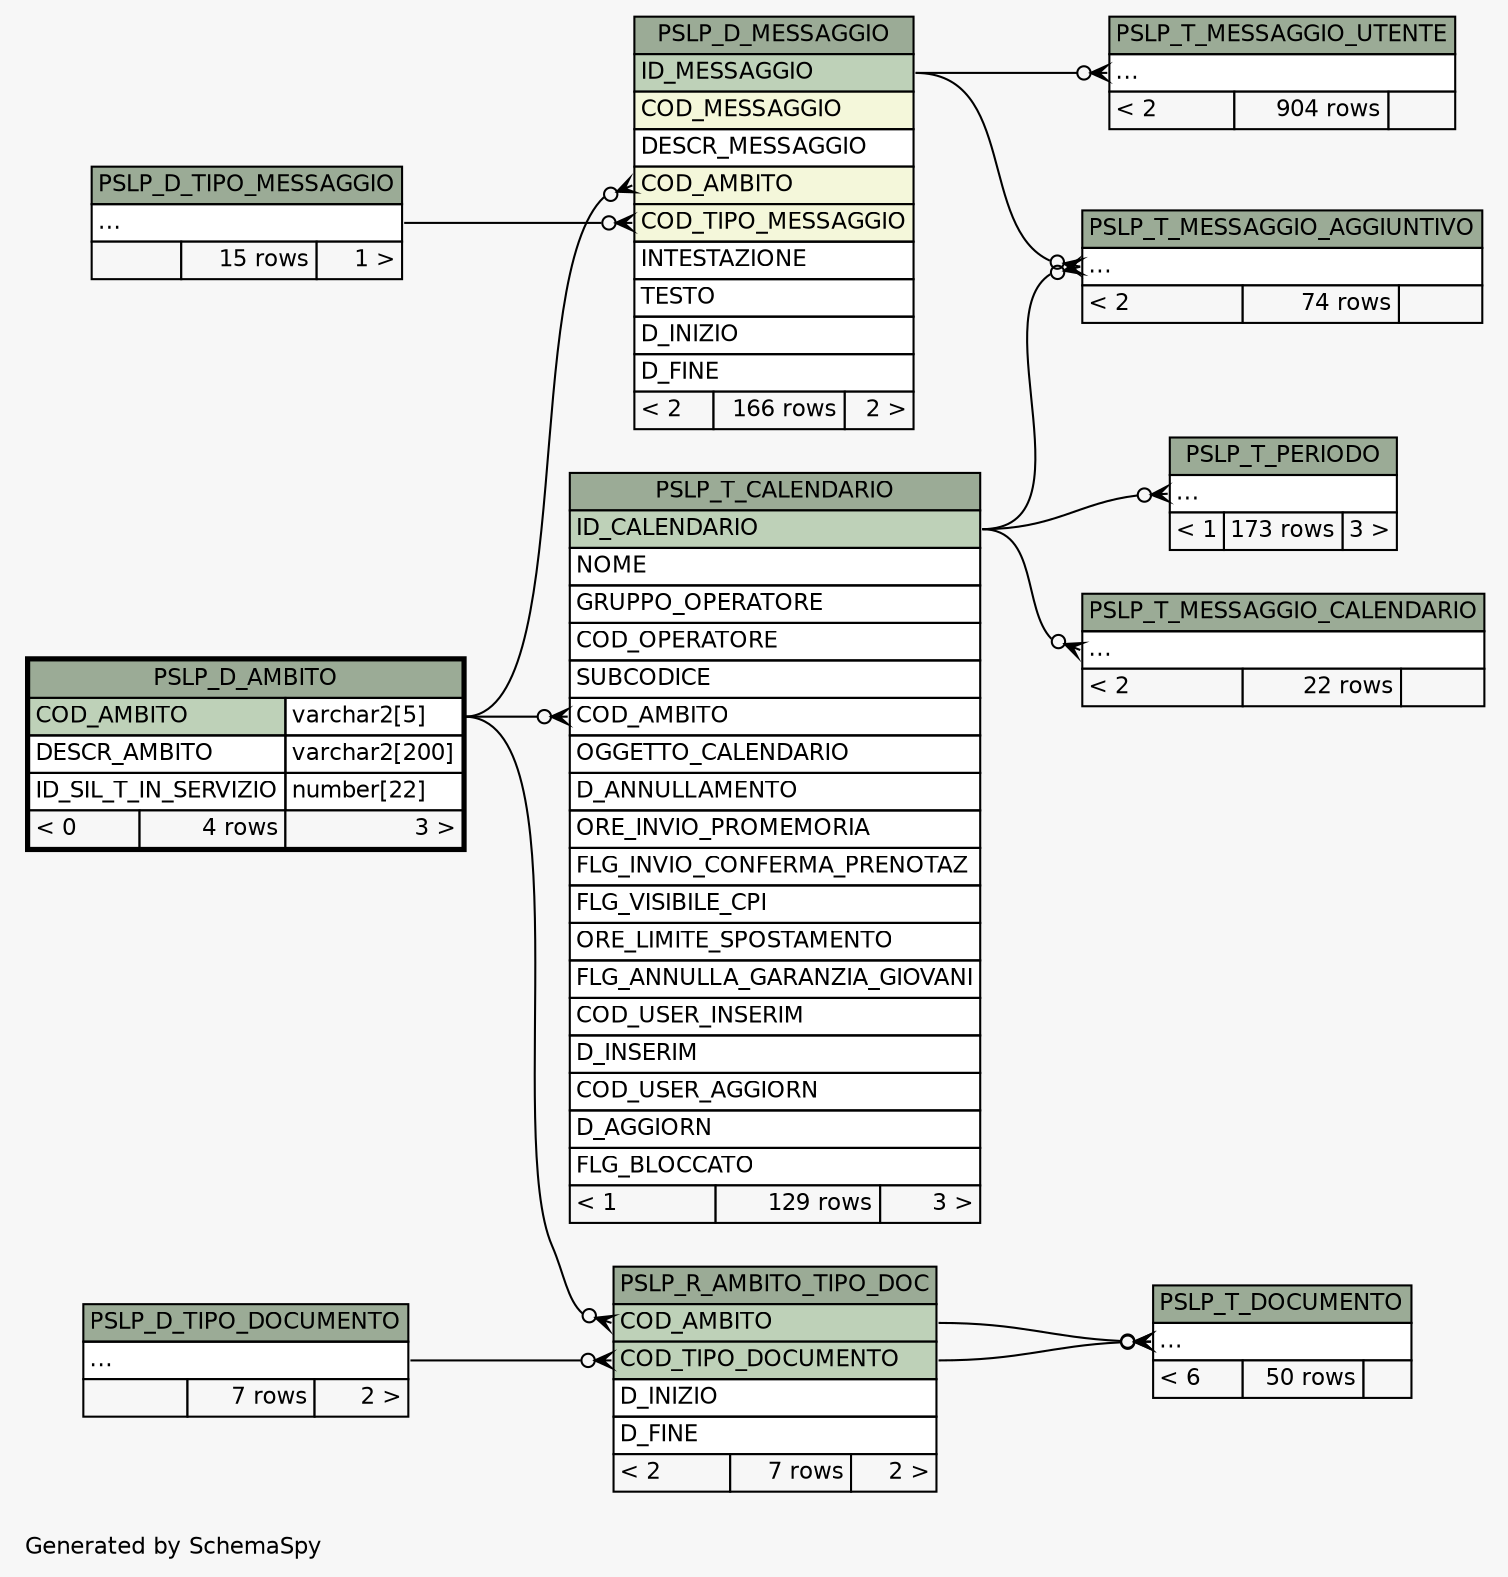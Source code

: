 // dot 2.38.0 on Windows 10 10.0
// SchemaSpy rev 590
digraph "twoDegreesRelationshipsDiagram" {
  graph [
    rankdir="RL"
    bgcolor="#f7f7f7"
    label="\nGenerated by SchemaSpy"
    labeljust="l"
    nodesep="0.18"
    ranksep="0.46"
    fontname="Helvetica"
    fontsize="11"
  ];
  node [
    fontname="Helvetica"
    fontsize="11"
    shape="plaintext"
  ];
  edge [
    arrowsize="0.8"
  ];
  "PSLP_D_MESSAGGIO":"COD_AMBITO":w -> "PSLP_D_AMBITO":"COD_AMBITO.type":e [arrowhead=none dir=back arrowtail=crowodot];
  "PSLP_D_MESSAGGIO":"COD_TIPO_MESSAGGIO":w -> "PSLP_D_TIPO_MESSAGGIO":"elipses":e [arrowhead=none dir=back arrowtail=crowodot];
  "PSLP_R_AMBITO_TIPO_DOC":"COD_AMBITO":w -> "PSLP_D_AMBITO":"COD_AMBITO.type":e [arrowhead=none dir=back arrowtail=crowodot];
  "PSLP_R_AMBITO_TIPO_DOC":"COD_TIPO_DOCUMENTO":w -> "PSLP_D_TIPO_DOCUMENTO":"elipses":e [arrowhead=none dir=back arrowtail=crowodot];
  "PSLP_T_CALENDARIO":"COD_AMBITO":w -> "PSLP_D_AMBITO":"COD_AMBITO.type":e [arrowhead=none dir=back arrowtail=crowodot];
  "PSLP_T_DOCUMENTO":"elipses":w -> "PSLP_R_AMBITO_TIPO_DOC":"COD_AMBITO":e [arrowhead=none dir=back arrowtail=crowodot];
  "PSLP_T_DOCUMENTO":"elipses":w -> "PSLP_R_AMBITO_TIPO_DOC":"COD_TIPO_DOCUMENTO":e [arrowhead=none dir=back arrowtail=crowodot];
  "PSLP_T_MESSAGGIO_AGGIUNTIVO":"elipses":w -> "PSLP_T_CALENDARIO":"ID_CALENDARIO":e [arrowhead=none dir=back arrowtail=crowodot];
  "PSLP_T_MESSAGGIO_AGGIUNTIVO":"elipses":w -> "PSLP_D_MESSAGGIO":"ID_MESSAGGIO":e [arrowhead=none dir=back arrowtail=crowodot];
  "PSLP_T_MESSAGGIO_CALENDARIO":"elipses":w -> "PSLP_T_CALENDARIO":"ID_CALENDARIO":e [arrowhead=none dir=back arrowtail=crowodot];
  "PSLP_T_MESSAGGIO_UTENTE":"elipses":w -> "PSLP_D_MESSAGGIO":"ID_MESSAGGIO":e [arrowhead=none dir=back arrowtail=crowodot];
  "PSLP_T_PERIODO":"elipses":w -> "PSLP_T_CALENDARIO":"ID_CALENDARIO":e [arrowhead=none dir=back arrowtail=crowodot];
  "PSLP_D_AMBITO" [
    label=<
    <TABLE BORDER="2" CELLBORDER="1" CELLSPACING="0" BGCOLOR="#ffffff">
      <TR><TD COLSPAN="3" BGCOLOR="#9bab96" ALIGN="CENTER">PSLP_D_AMBITO</TD></TR>
      <TR><TD PORT="COD_AMBITO" COLSPAN="2" BGCOLOR="#bed1b8" ALIGN="LEFT">COD_AMBITO</TD><TD PORT="COD_AMBITO.type" ALIGN="LEFT">varchar2[5]</TD></TR>
      <TR><TD PORT="DESCR_AMBITO" COLSPAN="2" ALIGN="LEFT">DESCR_AMBITO</TD><TD PORT="DESCR_AMBITO.type" ALIGN="LEFT">varchar2[200]</TD></TR>
      <TR><TD PORT="ID_SIL_T_IN_SERVIZIO" COLSPAN="2" ALIGN="LEFT">ID_SIL_T_IN_SERVIZIO</TD><TD PORT="ID_SIL_T_IN_SERVIZIO.type" ALIGN="LEFT">number[22]</TD></TR>
      <TR><TD ALIGN="LEFT" BGCOLOR="#f7f7f7">&lt; 0</TD><TD ALIGN="RIGHT" BGCOLOR="#f7f7f7">4 rows</TD><TD ALIGN="RIGHT" BGCOLOR="#f7f7f7">3 &gt;</TD></TR>
    </TABLE>>
    URL="PSLP_D_AMBITO.html"
    tooltip="PSLP_D_AMBITO"
  ];
  "PSLP_D_MESSAGGIO" [
    label=<
    <TABLE BORDER="0" CELLBORDER="1" CELLSPACING="0" BGCOLOR="#ffffff">
      <TR><TD COLSPAN="3" BGCOLOR="#9bab96" ALIGN="CENTER">PSLP_D_MESSAGGIO</TD></TR>
      <TR><TD PORT="ID_MESSAGGIO" COLSPAN="3" BGCOLOR="#bed1b8" ALIGN="LEFT">ID_MESSAGGIO</TD></TR>
      <TR><TD PORT="COD_MESSAGGIO" COLSPAN="3" BGCOLOR="#f4f7da" ALIGN="LEFT">COD_MESSAGGIO</TD></TR>
      <TR><TD PORT="DESCR_MESSAGGIO" COLSPAN="3" ALIGN="LEFT">DESCR_MESSAGGIO</TD></TR>
      <TR><TD PORT="COD_AMBITO" COLSPAN="3" BGCOLOR="#f4f7da" ALIGN="LEFT">COD_AMBITO</TD></TR>
      <TR><TD PORT="COD_TIPO_MESSAGGIO" COLSPAN="3" BGCOLOR="#f4f7da" ALIGN="LEFT">COD_TIPO_MESSAGGIO</TD></TR>
      <TR><TD PORT="INTESTAZIONE" COLSPAN="3" ALIGN="LEFT">INTESTAZIONE</TD></TR>
      <TR><TD PORT="TESTO" COLSPAN="3" ALIGN="LEFT">TESTO</TD></TR>
      <TR><TD PORT="D_INIZIO" COLSPAN="3" ALIGN="LEFT">D_INIZIO</TD></TR>
      <TR><TD PORT="D_FINE" COLSPAN="3" ALIGN="LEFT">D_FINE</TD></TR>
      <TR><TD ALIGN="LEFT" BGCOLOR="#f7f7f7">&lt; 2</TD><TD ALIGN="RIGHT" BGCOLOR="#f7f7f7">166 rows</TD><TD ALIGN="RIGHT" BGCOLOR="#f7f7f7">2 &gt;</TD></TR>
    </TABLE>>
    URL="PSLP_D_MESSAGGIO.html"
    tooltip="PSLP_D_MESSAGGIO"
  ];
  "PSLP_D_TIPO_DOCUMENTO" [
    label=<
    <TABLE BORDER="0" CELLBORDER="1" CELLSPACING="0" BGCOLOR="#ffffff">
      <TR><TD COLSPAN="3" BGCOLOR="#9bab96" ALIGN="CENTER">PSLP_D_TIPO_DOCUMENTO</TD></TR>
      <TR><TD PORT="elipses" COLSPAN="3" ALIGN="LEFT">...</TD></TR>
      <TR><TD ALIGN="LEFT" BGCOLOR="#f7f7f7">  </TD><TD ALIGN="RIGHT" BGCOLOR="#f7f7f7">7 rows</TD><TD ALIGN="RIGHT" BGCOLOR="#f7f7f7">2 &gt;</TD></TR>
    </TABLE>>
    URL="PSLP_D_TIPO_DOCUMENTO.html"
    tooltip="PSLP_D_TIPO_DOCUMENTO"
  ];
  "PSLP_D_TIPO_MESSAGGIO" [
    label=<
    <TABLE BORDER="0" CELLBORDER="1" CELLSPACING="0" BGCOLOR="#ffffff">
      <TR><TD COLSPAN="3" BGCOLOR="#9bab96" ALIGN="CENTER">PSLP_D_TIPO_MESSAGGIO</TD></TR>
      <TR><TD PORT="elipses" COLSPAN="3" ALIGN="LEFT">...</TD></TR>
      <TR><TD ALIGN="LEFT" BGCOLOR="#f7f7f7">  </TD><TD ALIGN="RIGHT" BGCOLOR="#f7f7f7">15 rows</TD><TD ALIGN="RIGHT" BGCOLOR="#f7f7f7">1 &gt;</TD></TR>
    </TABLE>>
    URL="PSLP_D_TIPO_MESSAGGIO.html"
    tooltip="PSLP_D_TIPO_MESSAGGIO"
  ];
  "PSLP_R_AMBITO_TIPO_DOC" [
    label=<
    <TABLE BORDER="0" CELLBORDER="1" CELLSPACING="0" BGCOLOR="#ffffff">
      <TR><TD COLSPAN="3" BGCOLOR="#9bab96" ALIGN="CENTER">PSLP_R_AMBITO_TIPO_DOC</TD></TR>
      <TR><TD PORT="COD_AMBITO" COLSPAN="3" BGCOLOR="#bed1b8" ALIGN="LEFT">COD_AMBITO</TD></TR>
      <TR><TD PORT="COD_TIPO_DOCUMENTO" COLSPAN="3" BGCOLOR="#bed1b8" ALIGN="LEFT">COD_TIPO_DOCUMENTO</TD></TR>
      <TR><TD PORT="D_INIZIO" COLSPAN="3" ALIGN="LEFT">D_INIZIO</TD></TR>
      <TR><TD PORT="D_FINE" COLSPAN="3" ALIGN="LEFT">D_FINE</TD></TR>
      <TR><TD ALIGN="LEFT" BGCOLOR="#f7f7f7">&lt; 2</TD><TD ALIGN="RIGHT" BGCOLOR="#f7f7f7">7 rows</TD><TD ALIGN="RIGHT" BGCOLOR="#f7f7f7">2 &gt;</TD></TR>
    </TABLE>>
    URL="PSLP_R_AMBITO_TIPO_DOC.html"
    tooltip="PSLP_R_AMBITO_TIPO_DOC"
  ];
  "PSLP_T_CALENDARIO" [
    label=<
    <TABLE BORDER="0" CELLBORDER="1" CELLSPACING="0" BGCOLOR="#ffffff">
      <TR><TD COLSPAN="3" BGCOLOR="#9bab96" ALIGN="CENTER">PSLP_T_CALENDARIO</TD></TR>
      <TR><TD PORT="ID_CALENDARIO" COLSPAN="3" BGCOLOR="#bed1b8" ALIGN="LEFT">ID_CALENDARIO</TD></TR>
      <TR><TD PORT="NOME" COLSPAN="3" ALIGN="LEFT">NOME</TD></TR>
      <TR><TD PORT="GRUPPO_OPERATORE" COLSPAN="3" ALIGN="LEFT">GRUPPO_OPERATORE</TD></TR>
      <TR><TD PORT="COD_OPERATORE" COLSPAN="3" ALIGN="LEFT">COD_OPERATORE</TD></TR>
      <TR><TD PORT="SUBCODICE" COLSPAN="3" ALIGN="LEFT">SUBCODICE</TD></TR>
      <TR><TD PORT="COD_AMBITO" COLSPAN="3" ALIGN="LEFT">COD_AMBITO</TD></TR>
      <TR><TD PORT="OGGETTO_CALENDARIO" COLSPAN="3" ALIGN="LEFT">OGGETTO_CALENDARIO</TD></TR>
      <TR><TD PORT="D_ANNULLAMENTO" COLSPAN="3" ALIGN="LEFT">D_ANNULLAMENTO</TD></TR>
      <TR><TD PORT="ORE_INVIO_PROMEMORIA" COLSPAN="3" ALIGN="LEFT">ORE_INVIO_PROMEMORIA</TD></TR>
      <TR><TD PORT="FLG_INVIO_CONFERMA_PRENOTAZ" COLSPAN="3" ALIGN="LEFT">FLG_INVIO_CONFERMA_PRENOTAZ</TD></TR>
      <TR><TD PORT="FLG_VISIBILE_CPI" COLSPAN="3" ALIGN="LEFT">FLG_VISIBILE_CPI</TD></TR>
      <TR><TD PORT="ORE_LIMITE_SPOSTAMENTO" COLSPAN="3" ALIGN="LEFT">ORE_LIMITE_SPOSTAMENTO</TD></TR>
      <TR><TD PORT="FLG_ANNULLA_GARANZIA_GIOVANI" COLSPAN="3" ALIGN="LEFT">FLG_ANNULLA_GARANZIA_GIOVANI</TD></TR>
      <TR><TD PORT="COD_USER_INSERIM" COLSPAN="3" ALIGN="LEFT">COD_USER_INSERIM</TD></TR>
      <TR><TD PORT="D_INSERIM" COLSPAN="3" ALIGN="LEFT">D_INSERIM</TD></TR>
      <TR><TD PORT="COD_USER_AGGIORN" COLSPAN="3" ALIGN="LEFT">COD_USER_AGGIORN</TD></TR>
      <TR><TD PORT="D_AGGIORN" COLSPAN="3" ALIGN="LEFT">D_AGGIORN</TD></TR>
      <TR><TD PORT="FLG_BLOCCATO" COLSPAN="3" ALIGN="LEFT">FLG_BLOCCATO</TD></TR>
      <TR><TD ALIGN="LEFT" BGCOLOR="#f7f7f7">&lt; 1</TD><TD ALIGN="RIGHT" BGCOLOR="#f7f7f7">129 rows</TD><TD ALIGN="RIGHT" BGCOLOR="#f7f7f7">3 &gt;</TD></TR>
    </TABLE>>
    URL="PSLP_T_CALENDARIO.html"
    tooltip="PSLP_T_CALENDARIO"
  ];
  "PSLP_T_DOCUMENTO" [
    label=<
    <TABLE BORDER="0" CELLBORDER="1" CELLSPACING="0" BGCOLOR="#ffffff">
      <TR><TD COLSPAN="3" BGCOLOR="#9bab96" ALIGN="CENTER">PSLP_T_DOCUMENTO</TD></TR>
      <TR><TD PORT="elipses" COLSPAN="3" ALIGN="LEFT">...</TD></TR>
      <TR><TD ALIGN="LEFT" BGCOLOR="#f7f7f7">&lt; 6</TD><TD ALIGN="RIGHT" BGCOLOR="#f7f7f7">50 rows</TD><TD ALIGN="RIGHT" BGCOLOR="#f7f7f7">  </TD></TR>
    </TABLE>>
    URL="PSLP_T_DOCUMENTO.html"
    tooltip="PSLP_T_DOCUMENTO"
  ];
  "PSLP_T_MESSAGGIO_AGGIUNTIVO" [
    label=<
    <TABLE BORDER="0" CELLBORDER="1" CELLSPACING="0" BGCOLOR="#ffffff">
      <TR><TD COLSPAN="3" BGCOLOR="#9bab96" ALIGN="CENTER">PSLP_T_MESSAGGIO_AGGIUNTIVO</TD></TR>
      <TR><TD PORT="elipses" COLSPAN="3" ALIGN="LEFT">...</TD></TR>
      <TR><TD ALIGN="LEFT" BGCOLOR="#f7f7f7">&lt; 2</TD><TD ALIGN="RIGHT" BGCOLOR="#f7f7f7">74 rows</TD><TD ALIGN="RIGHT" BGCOLOR="#f7f7f7">  </TD></TR>
    </TABLE>>
    URL="PSLP_T_MESSAGGIO_AGGIUNTIVO.html"
    tooltip="PSLP_T_MESSAGGIO_AGGIUNTIVO"
  ];
  "PSLP_T_MESSAGGIO_CALENDARIO" [
    label=<
    <TABLE BORDER="0" CELLBORDER="1" CELLSPACING="0" BGCOLOR="#ffffff">
      <TR><TD COLSPAN="3" BGCOLOR="#9bab96" ALIGN="CENTER">PSLP_T_MESSAGGIO_CALENDARIO</TD></TR>
      <TR><TD PORT="elipses" COLSPAN="3" ALIGN="LEFT">...</TD></TR>
      <TR><TD ALIGN="LEFT" BGCOLOR="#f7f7f7">&lt; 2</TD><TD ALIGN="RIGHT" BGCOLOR="#f7f7f7">22 rows</TD><TD ALIGN="RIGHT" BGCOLOR="#f7f7f7">  </TD></TR>
    </TABLE>>
    URL="PSLP_T_MESSAGGIO_CALENDARIO.html"
    tooltip="PSLP_T_MESSAGGIO_CALENDARIO"
  ];
  "PSLP_T_MESSAGGIO_UTENTE" [
    label=<
    <TABLE BORDER="0" CELLBORDER="1" CELLSPACING="0" BGCOLOR="#ffffff">
      <TR><TD COLSPAN="3" BGCOLOR="#9bab96" ALIGN="CENTER">PSLP_T_MESSAGGIO_UTENTE</TD></TR>
      <TR><TD PORT="elipses" COLSPAN="3" ALIGN="LEFT">...</TD></TR>
      <TR><TD ALIGN="LEFT" BGCOLOR="#f7f7f7">&lt; 2</TD><TD ALIGN="RIGHT" BGCOLOR="#f7f7f7">904 rows</TD><TD ALIGN="RIGHT" BGCOLOR="#f7f7f7">  </TD></TR>
    </TABLE>>
    URL="PSLP_T_MESSAGGIO_UTENTE.html"
    tooltip="PSLP_T_MESSAGGIO_UTENTE"
  ];
  "PSLP_T_PERIODO" [
    label=<
    <TABLE BORDER="0" CELLBORDER="1" CELLSPACING="0" BGCOLOR="#ffffff">
      <TR><TD COLSPAN="3" BGCOLOR="#9bab96" ALIGN="CENTER">PSLP_T_PERIODO</TD></TR>
      <TR><TD PORT="elipses" COLSPAN="3" ALIGN="LEFT">...</TD></TR>
      <TR><TD ALIGN="LEFT" BGCOLOR="#f7f7f7">&lt; 1</TD><TD ALIGN="RIGHT" BGCOLOR="#f7f7f7">173 rows</TD><TD ALIGN="RIGHT" BGCOLOR="#f7f7f7">3 &gt;</TD></TR>
    </TABLE>>
    URL="PSLP_T_PERIODO.html"
    tooltip="PSLP_T_PERIODO"
  ];
}
